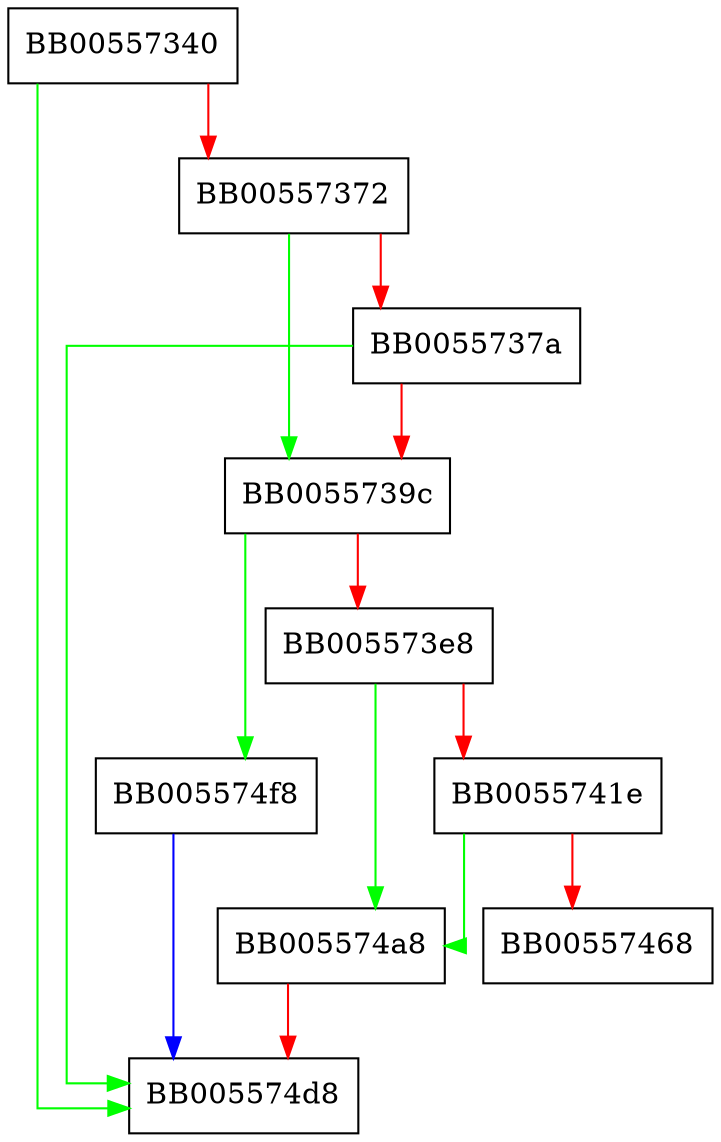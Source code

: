 digraph OSSL_CMP_CTX_new {
  node [shape="box"];
  graph [splines=ortho];
  BB00557340 -> BB005574d8 [color="green"];
  BB00557340 -> BB00557372 [color="red"];
  BB00557372 -> BB0055739c [color="green"];
  BB00557372 -> BB0055737a [color="red"];
  BB0055737a -> BB005574d8 [color="green"];
  BB0055737a -> BB0055739c [color="red"];
  BB0055739c -> BB005574f8 [color="green"];
  BB0055739c -> BB005573e8 [color="red"];
  BB005573e8 -> BB005574a8 [color="green"];
  BB005573e8 -> BB0055741e [color="red"];
  BB0055741e -> BB005574a8 [color="green"];
  BB0055741e -> BB00557468 [color="red"];
  BB005574a8 -> BB005574d8 [color="red"];
  BB005574f8 -> BB005574d8 [color="blue"];
}